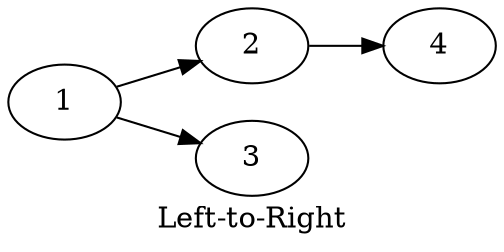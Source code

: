 /*******************************************************************************
 * Copyright (c) 2010 Fabian Steeg. All rights reserved. This program and the
 * accompanying materials are made available under the terms of the Eclipse
 * Public License v1.0 which accompanies this distribution, and is available at
 * http://www.eclipse.org/legal/epl-v10.html
 * <p/>
 * Contributors: Fabian Steeg - initial API and implementation; see bug 277380
 *******************************************************************************/
 digraph Attributes {
    rankdir=LR
    label="Left-to-Right"
    1->2
    1->3
    2->4
 }